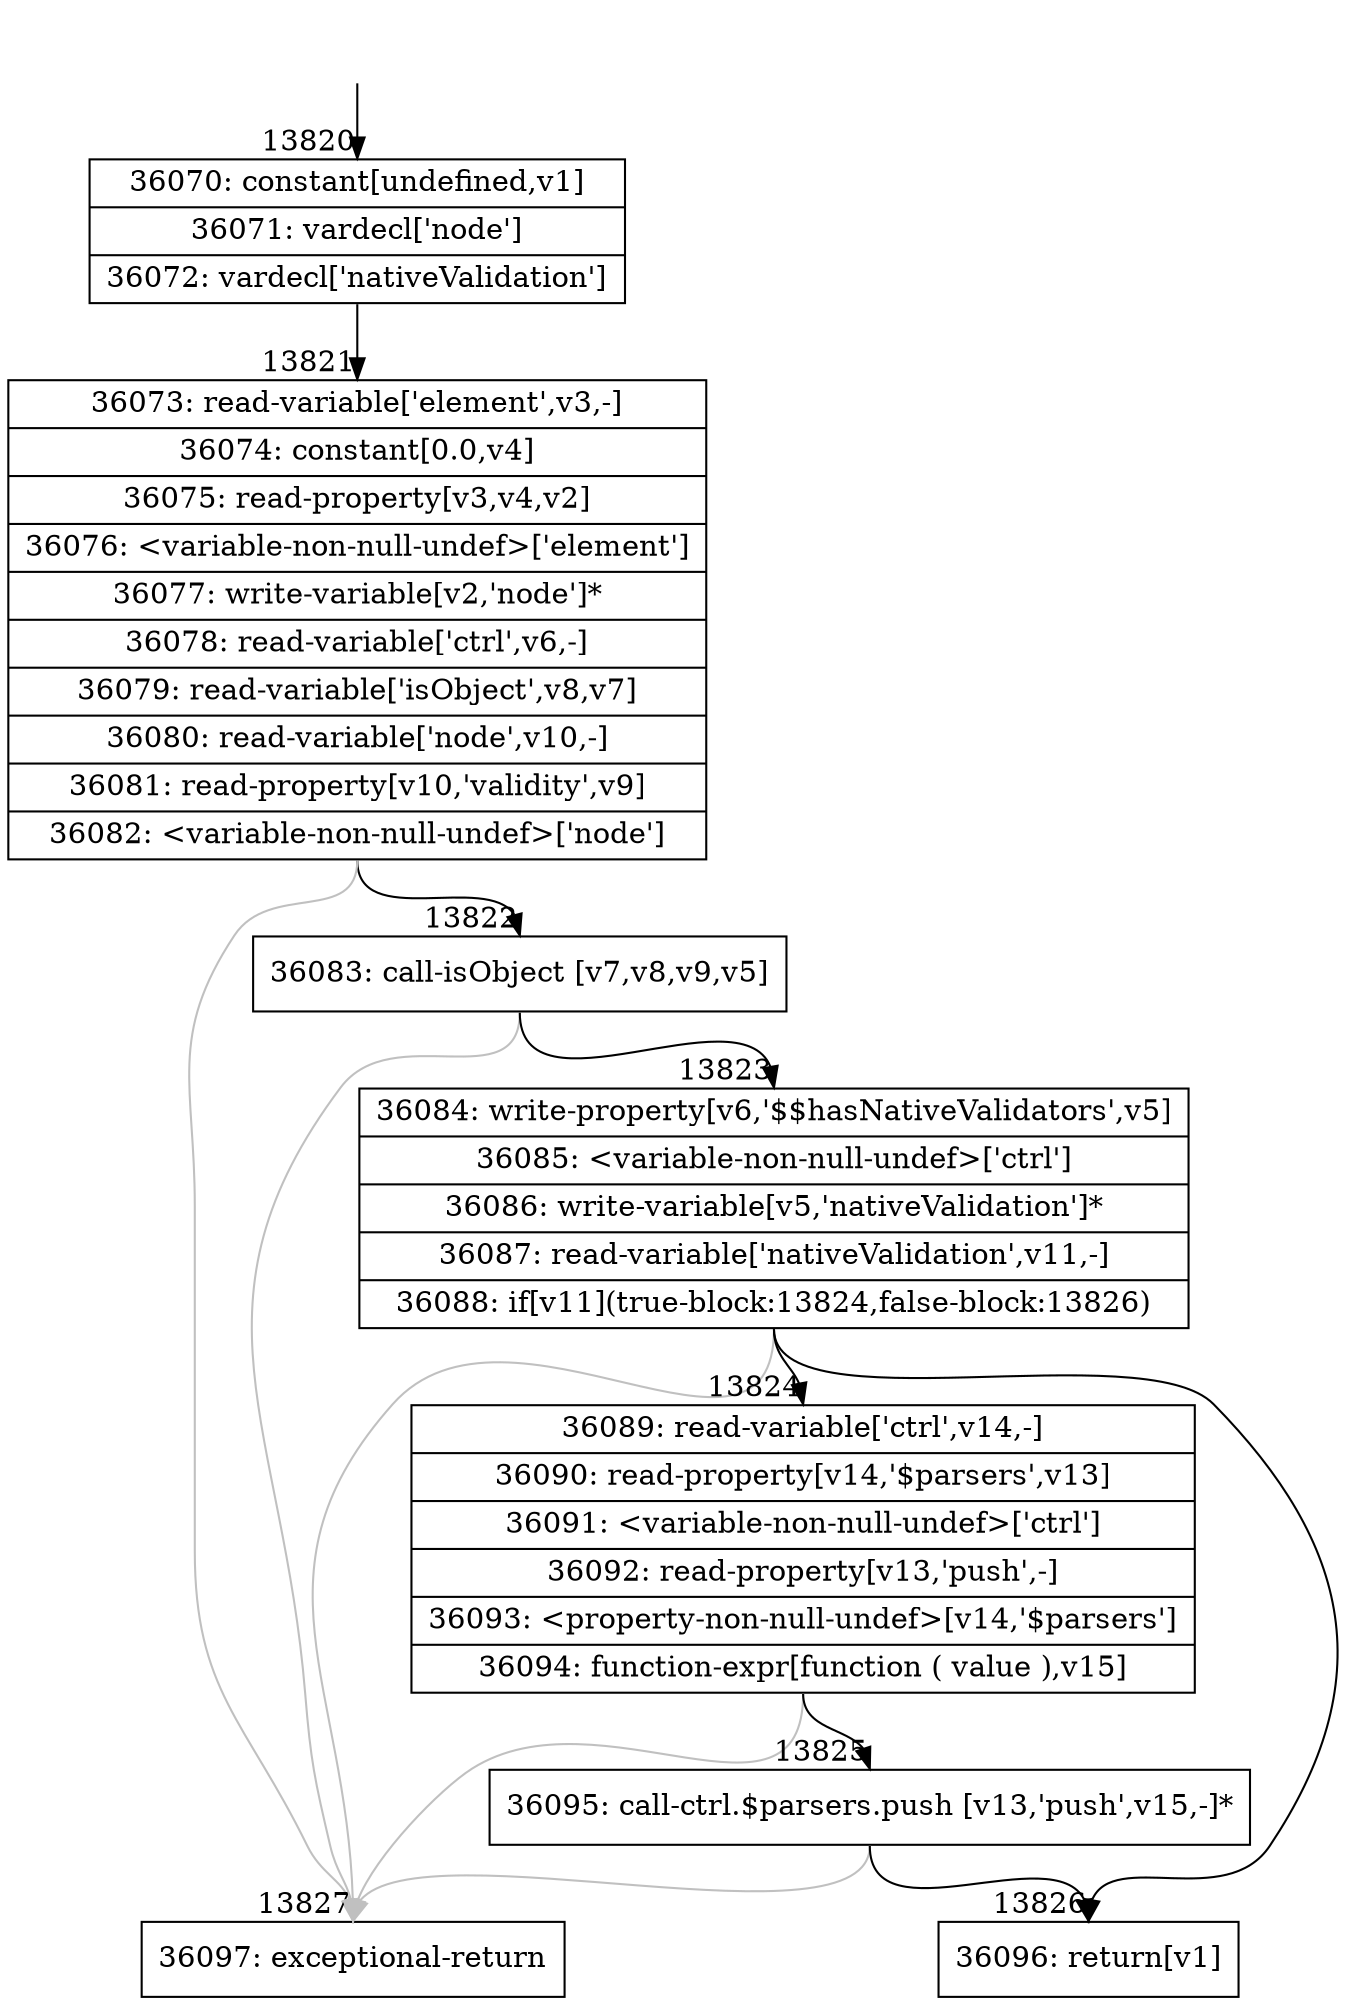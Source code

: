 digraph {
rankdir="TD"
BB_entry1077[shape=none,label=""];
BB_entry1077 -> BB13820 [tailport=s, headport=n, headlabel="    13820"]
BB13820 [shape=record label="{36070: constant[undefined,v1]|36071: vardecl['node']|36072: vardecl['nativeValidation']}" ] 
BB13820 -> BB13821 [tailport=s, headport=n, headlabel="      13821"]
BB13821 [shape=record label="{36073: read-variable['element',v3,-]|36074: constant[0.0,v4]|36075: read-property[v3,v4,v2]|36076: \<variable-non-null-undef\>['element']|36077: write-variable[v2,'node']*|36078: read-variable['ctrl',v6,-]|36079: read-variable['isObject',v8,v7]|36080: read-variable['node',v10,-]|36081: read-property[v10,'validity',v9]|36082: \<variable-non-null-undef\>['node']}" ] 
BB13821 -> BB13822 [tailport=s, headport=n, headlabel="      13822"]
BB13821 -> BB13827 [tailport=s, headport=n, color=gray, headlabel="      13827"]
BB13822 [shape=record label="{36083: call-isObject [v7,v8,v9,v5]}" ] 
BB13822 -> BB13823 [tailport=s, headport=n, headlabel="      13823"]
BB13822 -> BB13827 [tailport=s, headport=n, color=gray]
BB13823 [shape=record label="{36084: write-property[v6,'$$hasNativeValidators',v5]|36085: \<variable-non-null-undef\>['ctrl']|36086: write-variable[v5,'nativeValidation']*|36087: read-variable['nativeValidation',v11,-]|36088: if[v11](true-block:13824,false-block:13826)}" ] 
BB13823 -> BB13824 [tailport=s, headport=n, headlabel="      13824"]
BB13823 -> BB13826 [tailport=s, headport=n, headlabel="      13826"]
BB13823 -> BB13827 [tailport=s, headport=n, color=gray]
BB13824 [shape=record label="{36089: read-variable['ctrl',v14,-]|36090: read-property[v14,'$parsers',v13]|36091: \<variable-non-null-undef\>['ctrl']|36092: read-property[v13,'push',-]|36093: \<property-non-null-undef\>[v14,'$parsers']|36094: function-expr[function ( value ),v15]}" ] 
BB13824 -> BB13825 [tailport=s, headport=n, headlabel="      13825"]
BB13824 -> BB13827 [tailport=s, headport=n, color=gray]
BB13825 [shape=record label="{36095: call-ctrl.$parsers.push [v13,'push',v15,-]*}" ] 
BB13825 -> BB13826 [tailport=s, headport=n]
BB13825 -> BB13827 [tailport=s, headport=n, color=gray]
BB13826 [shape=record label="{36096: return[v1]}" ] 
BB13827 [shape=record label="{36097: exceptional-return}" ] 
//#$~ 21674
}
